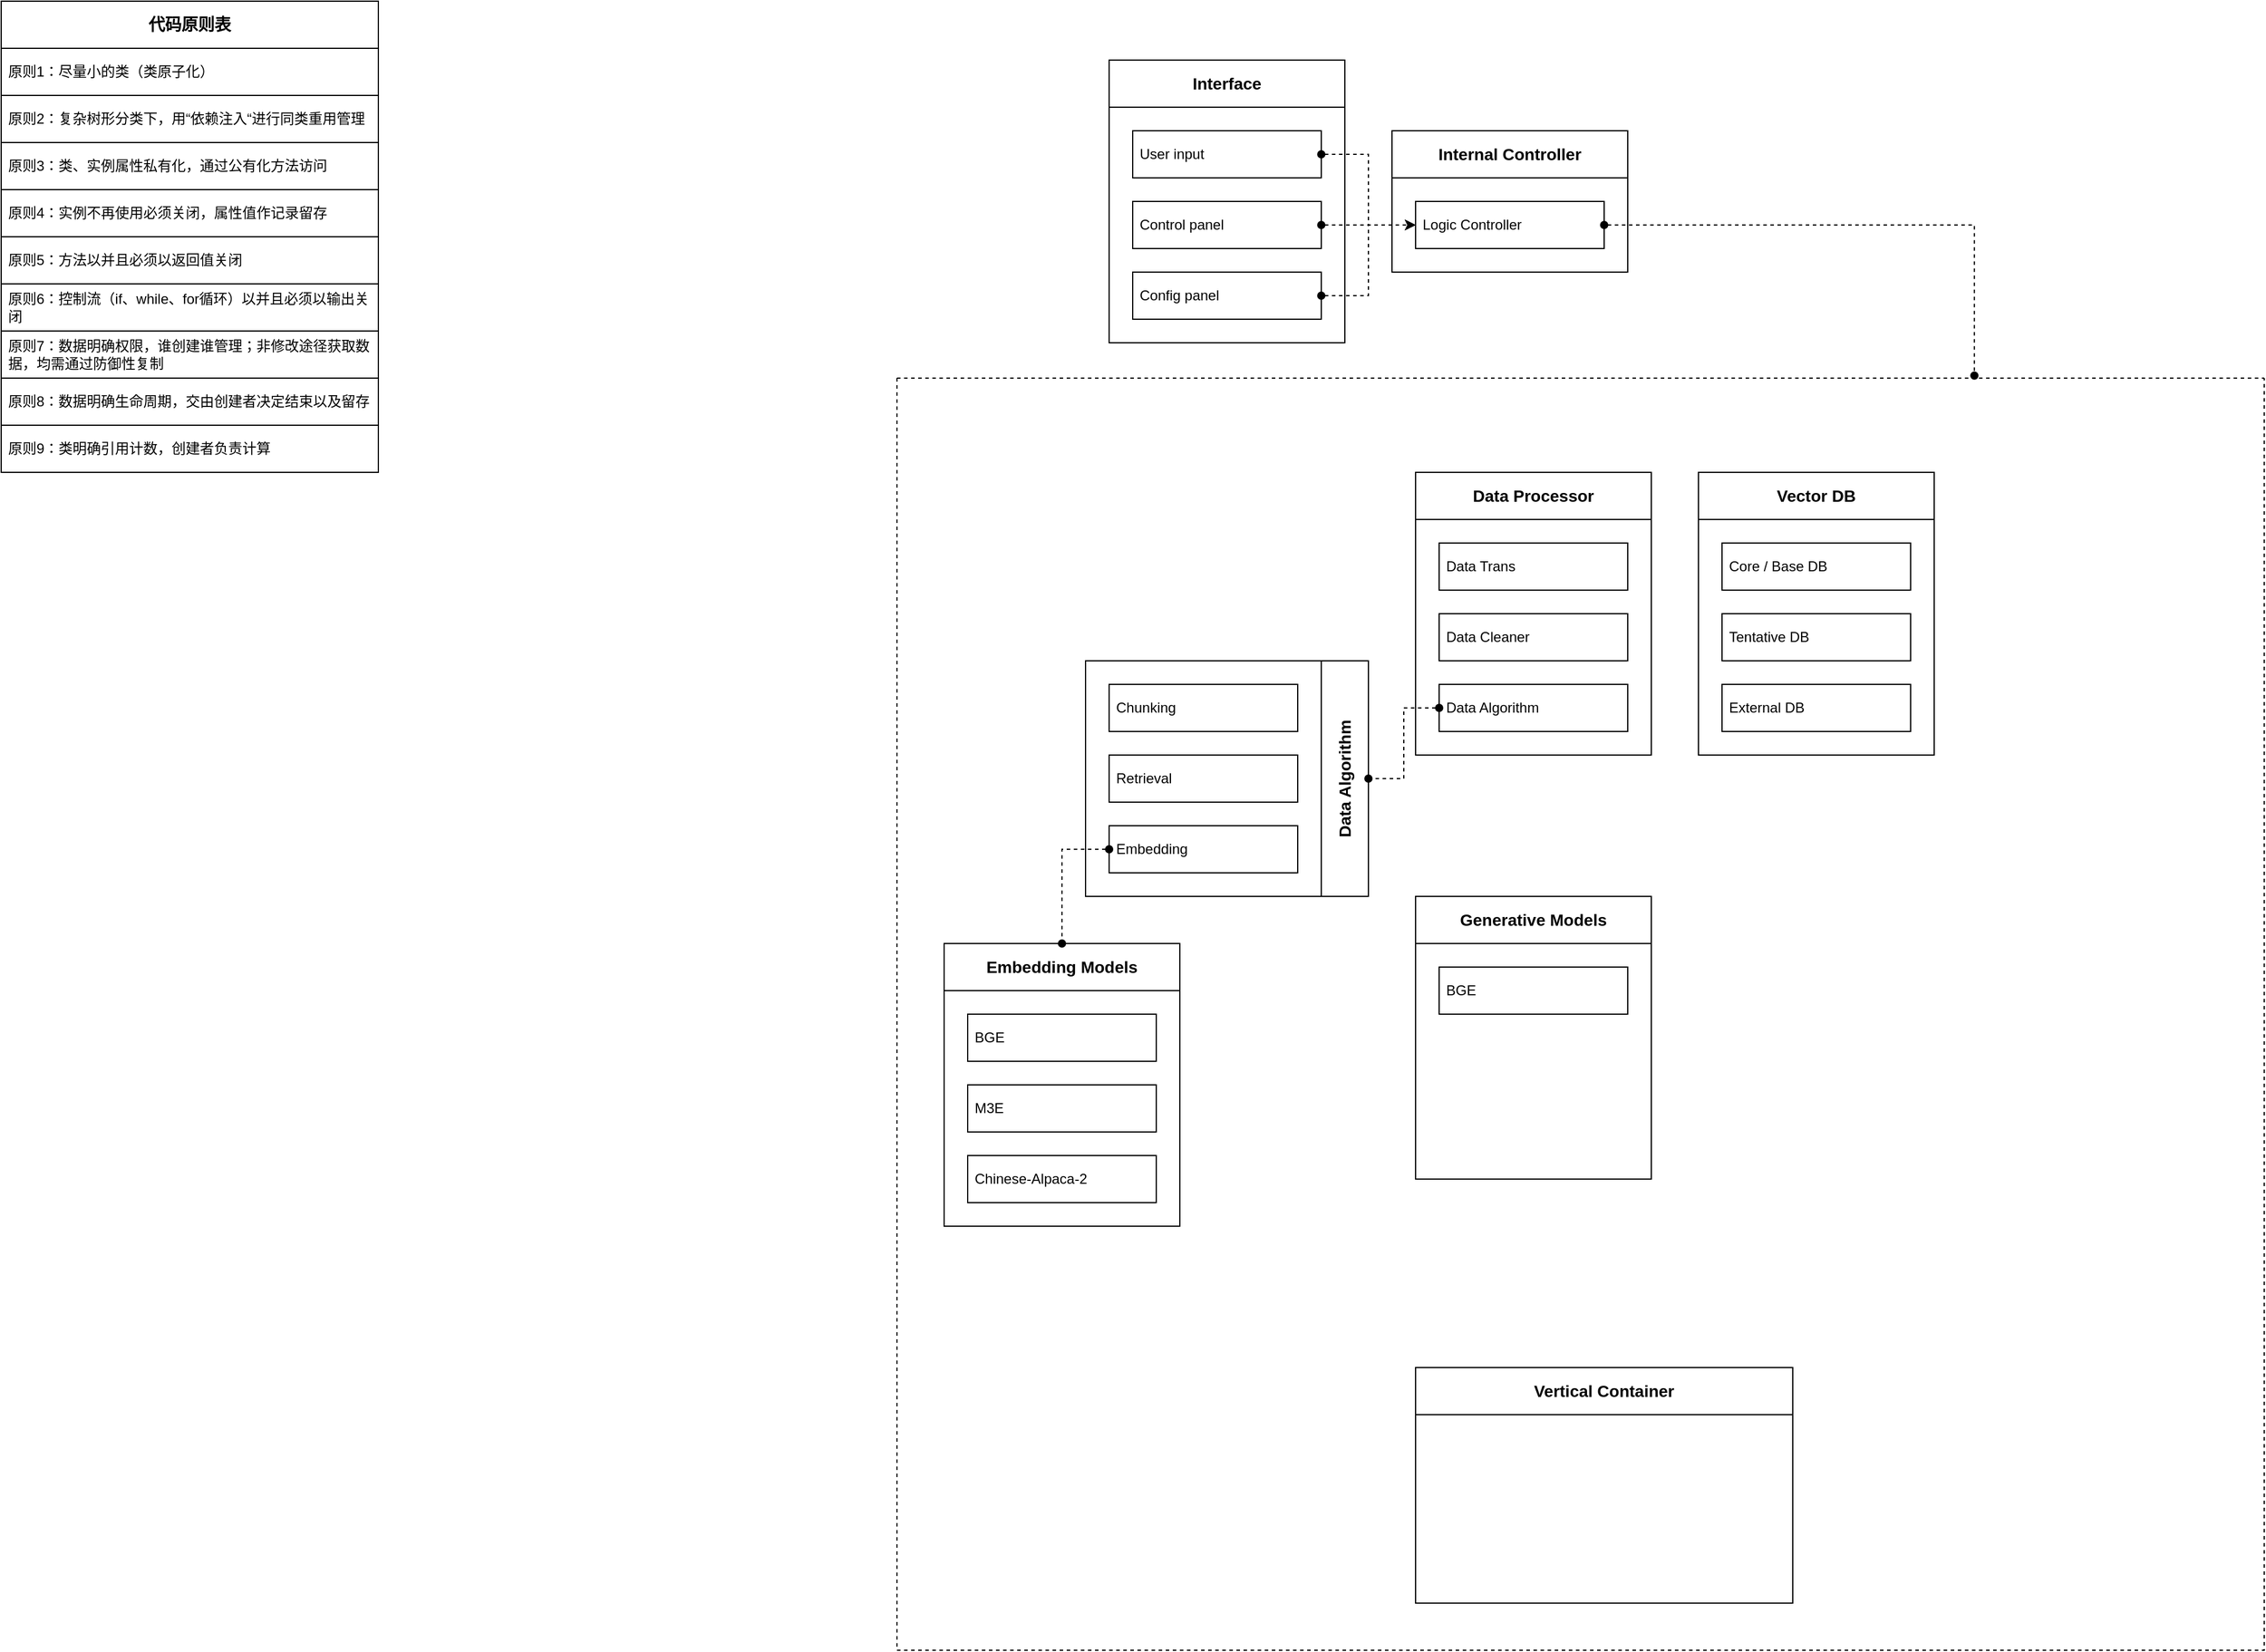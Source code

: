 <mxfile version="27.0.9">
  <diagram name="第 1 页" id="hqonfULimSHoBbMAGJgi">
    <mxGraphModel dx="1410" dy="945" grid="1" gridSize="10" guides="1" tooltips="1" connect="1" arrows="1" fold="1" page="1" pageScale="1" pageWidth="827" pageHeight="1169" math="0" shadow="0">
      <root>
        <mxCell id="0" />
        <mxCell id="1" parent="0" />
        <mxCell id="ypzjpSsrYSUvNgF2Mh3K-2" value="&lt;b&gt;&lt;font style=&quot;font-size: 14px;&quot;&gt;代码原则表&lt;/font&gt;&lt;/b&gt;" style="swimlane;fontStyle=0;childLayout=stackLayout;horizontal=1;startSize=40;horizontalStack=0;resizeParent=1;resizeParentMax=0;resizeLast=0;collapsible=1;marginBottom=0;whiteSpace=wrap;html=1;" parent="1" vertex="1">
          <mxGeometry x="40" y="40" width="320" height="400" as="geometry" />
        </mxCell>
        <mxCell id="ypzjpSsrYSUvNgF2Mh3K-3" value="原则1：尽量小的类（类原子化）" style="text;strokeColor=default;fillColor=none;align=left;verticalAlign=middle;spacingLeft=4;spacingRight=4;overflow=hidden;points=[[0,0.5],[1,0.5]];portConstraint=eastwest;rotatable=0;whiteSpace=wrap;html=1;" parent="ypzjpSsrYSUvNgF2Mh3K-2" vertex="1">
          <mxGeometry y="40" width="320" height="40" as="geometry" />
        </mxCell>
        <mxCell id="ypzjpSsrYSUvNgF2Mh3K-8" value="原则2：复杂树形分类下，用“依赖注入“进行同类重用管理" style="text;strokeColor=default;fillColor=none;align=left;verticalAlign=middle;spacingLeft=4;spacingRight=4;overflow=hidden;points=[[0,0.5],[1,0.5]];portConstraint=eastwest;rotatable=0;whiteSpace=wrap;html=1;" parent="ypzjpSsrYSUvNgF2Mh3K-2" vertex="1">
          <mxGeometry y="80" width="320" height="40" as="geometry" />
        </mxCell>
        <mxCell id="ypzjpSsrYSUvNgF2Mh3K-4" value="原则3：类、实例属性私有化，通过公有化方法访问" style="text;strokeColor=default;fillColor=none;align=left;verticalAlign=middle;spacingLeft=4;spacingRight=4;overflow=hidden;points=[[0,0.5],[1,0.5]];portConstraint=eastwest;rotatable=0;whiteSpace=wrap;html=1;" parent="ypzjpSsrYSUvNgF2Mh3K-2" vertex="1">
          <mxGeometry y="120" width="320" height="40" as="geometry" />
        </mxCell>
        <mxCell id="ypzjpSsrYSUvNgF2Mh3K-7" value="原则4：实例不再使用必须关闭，属性值作记录留存" style="text;strokeColor=default;fillColor=none;align=left;verticalAlign=middle;spacingLeft=4;spacingRight=4;overflow=hidden;points=[[0,0.5],[1,0.5]];portConstraint=eastwest;rotatable=0;whiteSpace=wrap;html=1;" parent="ypzjpSsrYSUvNgF2Mh3K-2" vertex="1">
          <mxGeometry y="160" width="320" height="40" as="geometry" />
        </mxCell>
        <mxCell id="ypzjpSsrYSUvNgF2Mh3K-6" value="原则5：方法以并且必须以返回值关闭" style="text;strokeColor=default;fillColor=none;align=left;verticalAlign=middle;spacingLeft=4;spacingRight=4;overflow=hidden;points=[[0,0.5],[1,0.5]];portConstraint=eastwest;rotatable=0;whiteSpace=wrap;html=1;" parent="ypzjpSsrYSUvNgF2Mh3K-2" vertex="1">
          <mxGeometry y="200" width="320" height="40" as="geometry" />
        </mxCell>
        <mxCell id="ypzjpSsrYSUvNgF2Mh3K-5" value="原则6：控制流（if、while、for循环）以并且必须以输出关闭" style="text;strokeColor=default;fillColor=none;align=left;verticalAlign=middle;spacingLeft=4;spacingRight=4;overflow=hidden;points=[[0,0.5],[1,0.5]];portConstraint=eastwest;rotatable=0;whiteSpace=wrap;html=1;" parent="ypzjpSsrYSUvNgF2Mh3K-2" vertex="1">
          <mxGeometry y="240" width="320" height="40" as="geometry" />
        </mxCell>
        <mxCell id="ypzjpSsrYSUvNgF2Mh3K-9" value="原则7：数据明确权限，谁创建谁管理；非修改途径获取数据，均需通过防御性复制" style="text;strokeColor=default;fillColor=none;align=left;verticalAlign=middle;spacingLeft=4;spacingRight=4;overflow=hidden;points=[[0,0.5],[1,0.5]];portConstraint=eastwest;rotatable=0;whiteSpace=wrap;html=1;" parent="ypzjpSsrYSUvNgF2Mh3K-2" vertex="1">
          <mxGeometry y="280" width="320" height="40" as="geometry" />
        </mxCell>
        <mxCell id="ypzjpSsrYSUvNgF2Mh3K-10" value="原则8：数据明确生命周期，交由创建者决定结束以及留存" style="text;strokeColor=default;fillColor=none;align=left;verticalAlign=middle;spacingLeft=4;spacingRight=4;overflow=hidden;points=[[0,0.5],[1,0.5]];portConstraint=eastwest;rotatable=0;whiteSpace=wrap;html=1;" parent="ypzjpSsrYSUvNgF2Mh3K-2" vertex="1">
          <mxGeometry y="320" width="320" height="40" as="geometry" />
        </mxCell>
        <mxCell id="ypzjpSsrYSUvNgF2Mh3K-11" value="原则9：类明确引用计数，创建者负责计算" style="text;strokeColor=default;fillColor=none;align=left;verticalAlign=middle;spacingLeft=4;spacingRight=4;overflow=hidden;points=[[0,0.5],[1,0.5]];portConstraint=eastwest;rotatable=0;whiteSpace=wrap;html=1;" parent="ypzjpSsrYSUvNgF2Mh3K-2" vertex="1">
          <mxGeometry y="360" width="320" height="40" as="geometry" />
        </mxCell>
        <mxCell id="N2mIHGAOBGrMYGSI0sjV-6" value="&lt;font style=&quot;font-size: 14px;&quot;&gt;Interface&lt;/font&gt;" style="swimlane;whiteSpace=wrap;html=1;startSize=40;strokeColor=default;align=center;verticalAlign=middle;spacingLeft=4;spacingRight=4;fontFamily=Helvetica;fontSize=12;fontColor=default;fillColor=none;gradientColor=none;" vertex="1" parent="1">
          <mxGeometry x="980" y="90" width="200" height="240" as="geometry" />
        </mxCell>
        <mxCell id="N2mIHGAOBGrMYGSI0sjV-7" value="User input" style="text;strokeColor=default;fillColor=none;align=left;verticalAlign=middle;spacingLeft=4;spacingRight=4;overflow=hidden;points=[[0,0.5],[1,0.5]];portConstraint=eastwest;rotatable=0;whiteSpace=wrap;html=1;" vertex="1" parent="N2mIHGAOBGrMYGSI0sjV-6">
          <mxGeometry x="20" y="60" width="160" height="40" as="geometry" />
        </mxCell>
        <mxCell id="N2mIHGAOBGrMYGSI0sjV-9" value="Control panel" style="text;strokeColor=default;fillColor=none;align=left;verticalAlign=middle;spacingLeft=4;spacingRight=4;overflow=hidden;points=[[0,0.5],[1,0.5]];portConstraint=eastwest;rotatable=0;whiteSpace=wrap;html=1;" vertex="1" parent="N2mIHGAOBGrMYGSI0sjV-6">
          <mxGeometry x="20" y="120" width="160" height="40" as="geometry" />
        </mxCell>
        <mxCell id="N2mIHGAOBGrMYGSI0sjV-10" value="Config panel" style="text;strokeColor=default;fillColor=none;align=left;verticalAlign=middle;spacingLeft=4;spacingRight=4;overflow=hidden;points=[[0,0.5],[1,0.5]];portConstraint=eastwest;rotatable=0;whiteSpace=wrap;html=1;" vertex="1" parent="N2mIHGAOBGrMYGSI0sjV-6">
          <mxGeometry x="20" y="180" width="160" height="40" as="geometry" />
        </mxCell>
        <mxCell id="N2mIHGAOBGrMYGSI0sjV-8" style="edgeStyle=orthogonalEdgeStyle;shape=connector;rounded=0;orthogonalLoop=1;jettySize=auto;html=1;exitX=1;exitY=0.5;exitDx=0;exitDy=0;entryX=0;entryY=0.5;entryDx=0;entryDy=0;dashed=1;strokeColor=default;align=center;verticalAlign=middle;fontFamily=Helvetica;fontSize=12;fontColor=default;fontStyle=1;labelBackgroundColor=default;startArrow=oval;startFill=1;endArrow=classic;endFill=1;" edge="1" parent="1" source="N2mIHGAOBGrMYGSI0sjV-7" target="N2mIHGAOBGrMYGSI0sjV-12">
          <mxGeometry relative="1" as="geometry" />
        </mxCell>
        <mxCell id="N2mIHGAOBGrMYGSI0sjV-11" value="&lt;font style=&quot;font-size: 14px;&quot;&gt;Internal Controller&lt;/font&gt;" style="swimlane;whiteSpace=wrap;html=1;startSize=40;strokeColor=default;align=center;verticalAlign=middle;spacingLeft=4;spacingRight=4;fontFamily=Helvetica;fontSize=12;fontColor=default;fillColor=none;gradientColor=none;" vertex="1" parent="1">
          <mxGeometry x="1220" y="150" width="200" height="120" as="geometry" />
        </mxCell>
        <mxCell id="N2mIHGAOBGrMYGSI0sjV-12" value="Logic Controller" style="text;strokeColor=default;fillColor=none;align=left;verticalAlign=middle;spacingLeft=4;spacingRight=4;overflow=hidden;points=[[0,0.5],[1,0.5]];portConstraint=eastwest;rotatable=0;whiteSpace=wrap;html=1;" vertex="1" parent="N2mIHGAOBGrMYGSI0sjV-11">
          <mxGeometry x="20" y="60" width="160" height="40" as="geometry" />
        </mxCell>
        <mxCell id="N2mIHGAOBGrMYGSI0sjV-15" style="edgeStyle=orthogonalEdgeStyle;shape=connector;rounded=0;orthogonalLoop=1;jettySize=auto;html=1;exitX=1;exitY=0.5;exitDx=0;exitDy=0;entryX=0;entryY=0.5;entryDx=0;entryDy=0;dashed=1;strokeColor=default;align=center;verticalAlign=middle;fontFamily=Helvetica;fontSize=12;fontColor=default;fontStyle=1;labelBackgroundColor=default;startArrow=oval;startFill=1;endArrow=classic;endFill=1;" edge="1" parent="1" source="N2mIHGAOBGrMYGSI0sjV-9" target="N2mIHGAOBGrMYGSI0sjV-12">
          <mxGeometry relative="1" as="geometry">
            <mxPoint x="1250" y="200" as="sourcePoint" />
            <mxPoint x="1330" y="260" as="targetPoint" />
          </mxGeometry>
        </mxCell>
        <mxCell id="N2mIHGAOBGrMYGSI0sjV-16" style="edgeStyle=orthogonalEdgeStyle;shape=connector;rounded=0;orthogonalLoop=1;jettySize=auto;html=1;exitX=1;exitY=0.5;exitDx=0;exitDy=0;entryX=0;entryY=0.5;entryDx=0;entryDy=0;dashed=1;strokeColor=default;align=center;verticalAlign=middle;fontFamily=Helvetica;fontSize=12;fontColor=default;fontStyle=1;labelBackgroundColor=default;startArrow=oval;startFill=1;endArrow=classic;endFill=1;" edge="1" parent="1" source="N2mIHGAOBGrMYGSI0sjV-10" target="N2mIHGAOBGrMYGSI0sjV-12">
          <mxGeometry relative="1" as="geometry">
            <mxPoint x="1430" y="210" as="sourcePoint" />
            <mxPoint x="1510" y="270" as="targetPoint" />
          </mxGeometry>
        </mxCell>
        <mxCell id="N2mIHGAOBGrMYGSI0sjV-18" value="" style="swimlane;startSize=0;strokeColor=default;align=center;verticalAlign=middle;spacingLeft=4;spacingRight=4;fontFamily=Helvetica;fontSize=12;fontColor=default;fontStyle=1;fillColor=none;gradientColor=none;dashed=1;" vertex="1" parent="1">
          <mxGeometry x="800" y="360" width="1160" height="1080" as="geometry" />
        </mxCell>
        <mxCell id="ypzjpSsrYSUvNgF2Mh3K-20" value="&lt;font style=&quot;font-size: 14px;&quot;&gt;Vector DB&lt;/font&gt;" style="swimlane;whiteSpace=wrap;html=1;startSize=40;" parent="N2mIHGAOBGrMYGSI0sjV-18" vertex="1">
          <mxGeometry x="680" y="80" width="200" height="240" as="geometry" />
        </mxCell>
        <mxCell id="ypzjpSsrYSUvNgF2Mh3K-17" value="Core / Base DB" style="text;strokeColor=default;fillColor=none;align=left;verticalAlign=middle;spacingLeft=4;spacingRight=4;overflow=hidden;points=[[0,0.5],[1,0.5]];portConstraint=eastwest;rotatable=0;whiteSpace=wrap;html=1;" parent="ypzjpSsrYSUvNgF2Mh3K-20" vertex="1">
          <mxGeometry x="20" y="60" width="160" height="40" as="geometry" />
        </mxCell>
        <mxCell id="ypzjpSsrYSUvNgF2Mh3K-21" value="Tentative DB" style="text;strokeColor=default;fillColor=none;align=left;verticalAlign=middle;spacingLeft=4;spacingRight=4;overflow=hidden;points=[[0,0.5],[1,0.5]];portConstraint=eastwest;rotatable=0;whiteSpace=wrap;html=1;" parent="ypzjpSsrYSUvNgF2Mh3K-20" vertex="1">
          <mxGeometry x="20" y="120" width="160" height="40" as="geometry" />
        </mxCell>
        <mxCell id="ypzjpSsrYSUvNgF2Mh3K-22" value="External DB" style="text;strokeColor=default;fillColor=none;align=left;verticalAlign=middle;spacingLeft=4;spacingRight=4;overflow=hidden;points=[[0,0.5],[1,0.5]];portConstraint=eastwest;rotatable=0;whiteSpace=wrap;html=1;" parent="ypzjpSsrYSUvNgF2Mh3K-20" vertex="1">
          <mxGeometry x="20" y="180" width="160" height="40" as="geometry" />
        </mxCell>
        <mxCell id="ypzjpSsrYSUvNgF2Mh3K-23" value="&lt;font style=&quot;font-size: 14px;&quot;&gt;Data Processor&lt;/font&gt;" style="swimlane;whiteSpace=wrap;html=1;startSize=40;" parent="N2mIHGAOBGrMYGSI0sjV-18" vertex="1">
          <mxGeometry x="440" y="80" width="200" height="240" as="geometry" />
        </mxCell>
        <mxCell id="ypzjpSsrYSUvNgF2Mh3K-33" value="Data Trans" style="text;strokeColor=default;fillColor=none;align=left;verticalAlign=middle;spacingLeft=4;spacingRight=4;overflow=hidden;points=[[0,0.5],[1,0.5]];portConstraint=eastwest;rotatable=0;whiteSpace=wrap;html=1;" parent="ypzjpSsrYSUvNgF2Mh3K-23" vertex="1">
          <mxGeometry x="20" y="60" width="160" height="40" as="geometry" />
        </mxCell>
        <mxCell id="ypzjpSsrYSUvNgF2Mh3K-34" value="Data Cleaner" style="text;strokeColor=default;fillColor=none;align=left;verticalAlign=middle;spacingLeft=4;spacingRight=4;overflow=hidden;points=[[0,0.5],[1,0.5]];portConstraint=eastwest;rotatable=0;whiteSpace=wrap;html=1;" parent="ypzjpSsrYSUvNgF2Mh3K-23" vertex="1">
          <mxGeometry x="20" y="120" width="160" height="40" as="geometry" />
        </mxCell>
        <mxCell id="ypzjpSsrYSUvNgF2Mh3K-35" value="Data Algorithm" style="text;strokeColor=default;fillColor=none;align=left;verticalAlign=middle;spacingLeft=4;spacingRight=4;overflow=hidden;points=[[0,0.5],[1,0.5]];portConstraint=eastwest;rotatable=0;whiteSpace=wrap;html=1;" parent="ypzjpSsrYSUvNgF2Mh3K-23" vertex="1">
          <mxGeometry x="20" y="180" width="160" height="40" as="geometry" />
        </mxCell>
        <mxCell id="ypzjpSsrYSUvNgF2Mh3K-36" value="&lt;font style=&quot;font-size: 14px;&quot;&gt;Data Algorithm&lt;/font&gt;" style="swimlane;horizontal=0;whiteSpace=wrap;html=1;startSize=40;verticalAlign=middle;direction=west;" parent="N2mIHGAOBGrMYGSI0sjV-18" vertex="1">
          <mxGeometry x="160" y="240" width="240" height="200" as="geometry" />
        </mxCell>
        <mxCell id="ypzjpSsrYSUvNgF2Mh3K-39" value="Chunking" style="text;strokeColor=default;fillColor=none;align=left;verticalAlign=middle;spacingLeft=4;spacingRight=4;overflow=hidden;points=[[0,0.5],[1,0.5]];portConstraint=eastwest;rotatable=0;whiteSpace=wrap;html=1;" parent="ypzjpSsrYSUvNgF2Mh3K-36" vertex="1">
          <mxGeometry x="20" y="20" width="160" height="40" as="geometry" />
        </mxCell>
        <mxCell id="ypzjpSsrYSUvNgF2Mh3K-40" value="Retrieval" style="text;strokeColor=default;fillColor=none;align=left;verticalAlign=middle;spacingLeft=4;spacingRight=4;overflow=hidden;points=[[0,0.5],[1,0.5]];portConstraint=eastwest;rotatable=0;whiteSpace=wrap;html=1;" parent="ypzjpSsrYSUvNgF2Mh3K-36" vertex="1">
          <mxGeometry x="20" y="80" width="160" height="40" as="geometry" />
        </mxCell>
        <mxCell id="ypzjpSsrYSUvNgF2Mh3K-41" value="Embedding" style="text;strokeColor=default;fillColor=none;align=left;verticalAlign=middle;spacingLeft=4;spacingRight=4;overflow=hidden;points=[[0,0.5],[1,0.5]];portConstraint=eastwest;rotatable=0;whiteSpace=wrap;html=1;" parent="ypzjpSsrYSUvNgF2Mh3K-36" vertex="1">
          <mxGeometry x="20" y="140" width="160" height="40" as="geometry" />
        </mxCell>
        <mxCell id="ypzjpSsrYSUvNgF2Mh3K-38" style="edgeStyle=orthogonalEdgeStyle;rounded=0;orthogonalLoop=1;jettySize=auto;html=1;exitX=0;exitY=0.5;exitDx=0;exitDy=0;entryX=0;entryY=0.5;entryDx=0;entryDy=0;endArrow=oval;startFill=1;dashed=1;endFill=1;startArrow=oval;" parent="N2mIHGAOBGrMYGSI0sjV-18" source="ypzjpSsrYSUvNgF2Mh3K-35" target="ypzjpSsrYSUvNgF2Mh3K-36" edge="1">
          <mxGeometry relative="1" as="geometry" />
        </mxCell>
        <mxCell id="ypzjpSsrYSUvNgF2Mh3K-42" value="&lt;font style=&quot;font-size: 14px;&quot;&gt;Generative Models&lt;/font&gt;" style="swimlane;whiteSpace=wrap;html=1;startSize=40;" parent="N2mIHGAOBGrMYGSI0sjV-18" vertex="1">
          <mxGeometry x="440" y="440" width="200" height="240" as="geometry" />
        </mxCell>
        <mxCell id="N2mIHGAOBGrMYGSI0sjV-21" value="BGE" style="text;strokeColor=default;fillColor=none;align=left;verticalAlign=middle;spacingLeft=4;spacingRight=4;overflow=hidden;points=[[0,0.5],[1,0.5]];portConstraint=eastwest;rotatable=0;whiteSpace=wrap;html=1;" vertex="1" parent="ypzjpSsrYSUvNgF2Mh3K-42">
          <mxGeometry x="20" y="60" width="160" height="40" as="geometry" />
        </mxCell>
        <mxCell id="ypzjpSsrYSUvNgF2Mh3K-43" value="&lt;font style=&quot;font-size: 14px;&quot;&gt;Vertical Container&lt;/font&gt;" style="swimlane;whiteSpace=wrap;html=1;startSize=40;" parent="N2mIHGAOBGrMYGSI0sjV-18" vertex="1">
          <mxGeometry x="440" y="840" width="320" height="200" as="geometry" />
        </mxCell>
        <mxCell id="ypzjpSsrYSUvNgF2Mh3K-44" value="&lt;font style=&quot;font-size: 14px;&quot;&gt;Embedding Models&lt;/font&gt;" style="swimlane;whiteSpace=wrap;html=1;startSize=40;" parent="N2mIHGAOBGrMYGSI0sjV-18" vertex="1">
          <mxGeometry x="40" y="480" width="200" height="240" as="geometry" />
        </mxCell>
        <mxCell id="N2mIHGAOBGrMYGSI0sjV-1" value="BGE" style="text;strokeColor=default;fillColor=none;align=left;verticalAlign=middle;spacingLeft=4;spacingRight=4;overflow=hidden;points=[[0,0.5],[1,0.5]];portConstraint=eastwest;rotatable=0;whiteSpace=wrap;html=1;" vertex="1" parent="ypzjpSsrYSUvNgF2Mh3K-44">
          <mxGeometry x="20" y="60" width="160" height="40" as="geometry" />
        </mxCell>
        <mxCell id="N2mIHGAOBGrMYGSI0sjV-2" value="M3E" style="text;strokeColor=default;fillColor=none;align=left;verticalAlign=middle;spacingLeft=4;spacingRight=4;overflow=hidden;points=[[0,0.5],[1,0.5]];portConstraint=eastwest;rotatable=0;whiteSpace=wrap;html=1;" vertex="1" parent="ypzjpSsrYSUvNgF2Mh3K-44">
          <mxGeometry x="20" y="120" width="160" height="40" as="geometry" />
        </mxCell>
        <mxCell id="N2mIHGAOBGrMYGSI0sjV-3" value="Chinese-Alpaca-2" style="text;strokeColor=default;fillColor=none;align=left;verticalAlign=middle;spacingLeft=4;spacingRight=4;overflow=hidden;points=[[0,0.5],[1,0.5]];portConstraint=eastwest;rotatable=0;whiteSpace=wrap;html=1;" vertex="1" parent="ypzjpSsrYSUvNgF2Mh3K-44">
          <mxGeometry x="20" y="180" width="160" height="40" as="geometry" />
        </mxCell>
        <mxCell id="ypzjpSsrYSUvNgF2Mh3K-45" style="edgeStyle=orthogonalEdgeStyle;rounded=0;orthogonalLoop=1;jettySize=auto;html=1;exitX=0;exitY=0.5;exitDx=0;exitDy=0;entryX=0.5;entryY=0;entryDx=0;entryDy=0;endArrow=oval;startFill=1;dashed=1;startArrow=oval;endFill=1;" parent="N2mIHGAOBGrMYGSI0sjV-18" source="ypzjpSsrYSUvNgF2Mh3K-41" target="ypzjpSsrYSUvNgF2Mh3K-44" edge="1">
          <mxGeometry relative="1" as="geometry" />
        </mxCell>
        <mxCell id="N2mIHGAOBGrMYGSI0sjV-20" style="edgeStyle=orthogonalEdgeStyle;shape=connector;rounded=0;orthogonalLoop=1;jettySize=auto;html=1;exitX=1;exitY=0.5;exitDx=0;exitDy=0;dashed=1;strokeColor=default;align=center;verticalAlign=middle;fontFamily=Helvetica;fontSize=12;fontColor=default;fontStyle=1;labelBackgroundColor=default;startArrow=oval;startFill=1;endArrow=oval;endFill=1;entryX=0.788;entryY=-0.002;entryDx=0;entryDy=0;entryPerimeter=0;" edge="1" parent="1" source="N2mIHGAOBGrMYGSI0sjV-12" target="N2mIHGAOBGrMYGSI0sjV-18">
          <mxGeometry relative="1" as="geometry">
            <mxPoint x="1520" y="230.069" as="targetPoint" />
          </mxGeometry>
        </mxCell>
      </root>
    </mxGraphModel>
  </diagram>
</mxfile>
